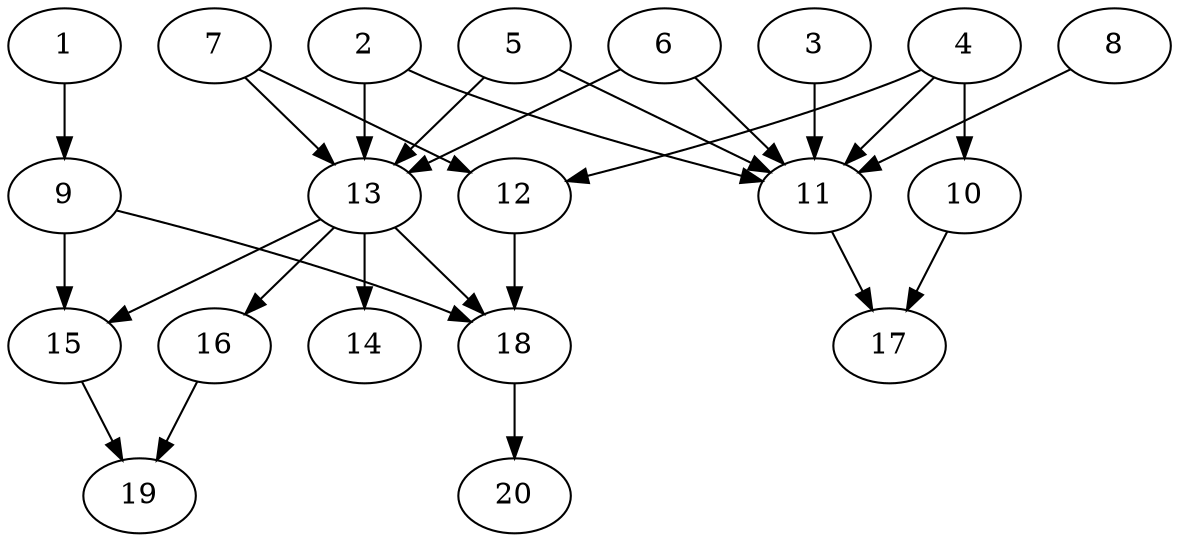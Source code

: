 // DAG automatically generated by daggen at Wed Jul 24 21:20:53 2019
// ./daggen --dot -n 20 --ccr 0.3 --fat 0.8 --regular 0.5 --density 0.7 --mindata 5242880 --maxdata 52428800 
digraph G {
  1 [size="158122667", alpha="0.11", expect_size="47436800"] 
  1 -> 9 [size ="47436800"]
  2 [size="18466133", alpha="0.12", expect_size="5539840"] 
  2 -> 11 [size ="5539840"]
  2 -> 13 [size ="5539840"]
  3 [size="102157653", alpha="0.17", expect_size="30647296"] 
  3 -> 11 [size ="30647296"]
  4 [size="167144107", alpha="0.12", expect_size="50143232"] 
  4 -> 10 [size ="50143232"]
  4 -> 11 [size ="50143232"]
  4 -> 12 [size ="50143232"]
  5 [size="119214080", alpha="0.18", expect_size="35764224"] 
  5 -> 11 [size ="35764224"]
  5 -> 13 [size ="35764224"]
  6 [size="44417707", alpha="0.18", expect_size="13325312"] 
  6 -> 11 [size ="13325312"]
  6 -> 13 [size ="13325312"]
  7 [size="54091093", alpha="0.07", expect_size="16227328"] 
  7 -> 12 [size ="16227328"]
  7 -> 13 [size ="16227328"]
  8 [size="93586773", alpha="0.03", expect_size="28076032"] 
  8 -> 11 [size ="28076032"]
  9 [size="148893013", alpha="0.04", expect_size="44667904"] 
  9 -> 15 [size ="44667904"]
  9 -> 18 [size ="44667904"]
  10 [size="47039147", alpha="0.06", expect_size="14111744"] 
  10 -> 17 [size ="14111744"]
  11 [size="68560213", alpha="0.07", expect_size="20568064"] 
  11 -> 17 [size ="20568064"]
  12 [size="153405440", alpha="0.12", expect_size="46021632"] 
  12 -> 18 [size ="46021632"]
  13 [size="90446507", alpha="0.07", expect_size="27133952"] 
  13 -> 14 [size ="27133952"]
  13 -> 15 [size ="27133952"]
  13 -> 16 [size ="27133952"]
  13 -> 18 [size ="27133952"]
  14 [size="70591147", alpha="0.04", expect_size="21177344"] 
  15 [size="161672533", alpha="0.03", expect_size="48501760"] 
  15 -> 19 [size ="48501760"]
  16 [size="147855360", alpha="0.07", expect_size="44356608"] 
  16 -> 19 [size ="44356608"]
  17 [size="128416427", alpha="0.06", expect_size="38524928"] 
  18 [size="26064213", alpha="0.02", expect_size="7819264"] 
  18 -> 20 [size ="7819264"]
  19 [size="50875733", alpha="0.16", expect_size="15262720"] 
  20 [size="80090453", alpha="0.12", expect_size="24027136"] 
}
